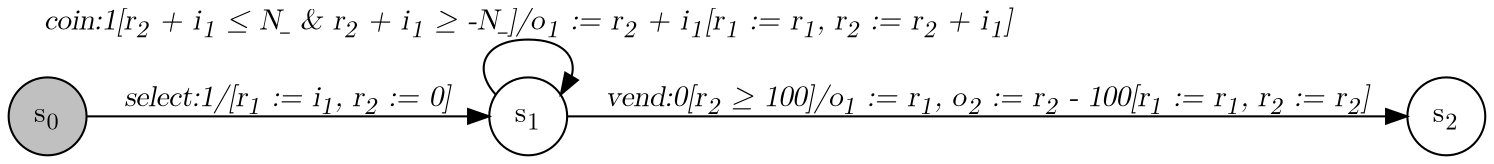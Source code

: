 digraph Drinks_Machine_Change{
    graph [rankdir="LR", fontname="Latin Modern Math"];
    node [color="black", fillcolor="white", shape="circle", style="filled", fontname="Latin Modern Math"];
    edge [fontname="Latin Modern Math"];

    s0[fillcolor="gray", label=<s<sub>0</sub>>];
    s1[label=<s<sub>1</sub>>];
    s2[label=<s<sub>2</sub>>];

    s0->s1[label=<<i>select:1/&#91;r<sub>1</sub> := i<sub>1</sub>, r<sub>2</sub> := 0&#93;</i>>];
    s1->s1[label=<<i>coin:1&#91;r<sub>2</sub> + i<sub>1</sub> &le; N_ &amp; r<sub>2</sub> + i<sub>1</sub> &ge; -N_&#93;/o<sub>1</sub> := r<sub>2</sub> + i<sub>1</sub>&#91;r<sub>1</sub> := r<sub>1</sub>, r<sub>2</sub> := r<sub>2</sub> + i<sub>1</sub>&#93;</i>>];
    s1->s2[label=<<i>vend:0&#91;r<sub>2</sub> &ge; 100&#93;/o<sub>1</sub> := r<sub>1</sub>, o<sub>2</sub> := r<sub>2</sub> - 100&#91;r<sub>1</sub> := r<sub>1</sub>, r<sub>2</sub> := r<sub>2</sub>&#93;</i>>];
}
